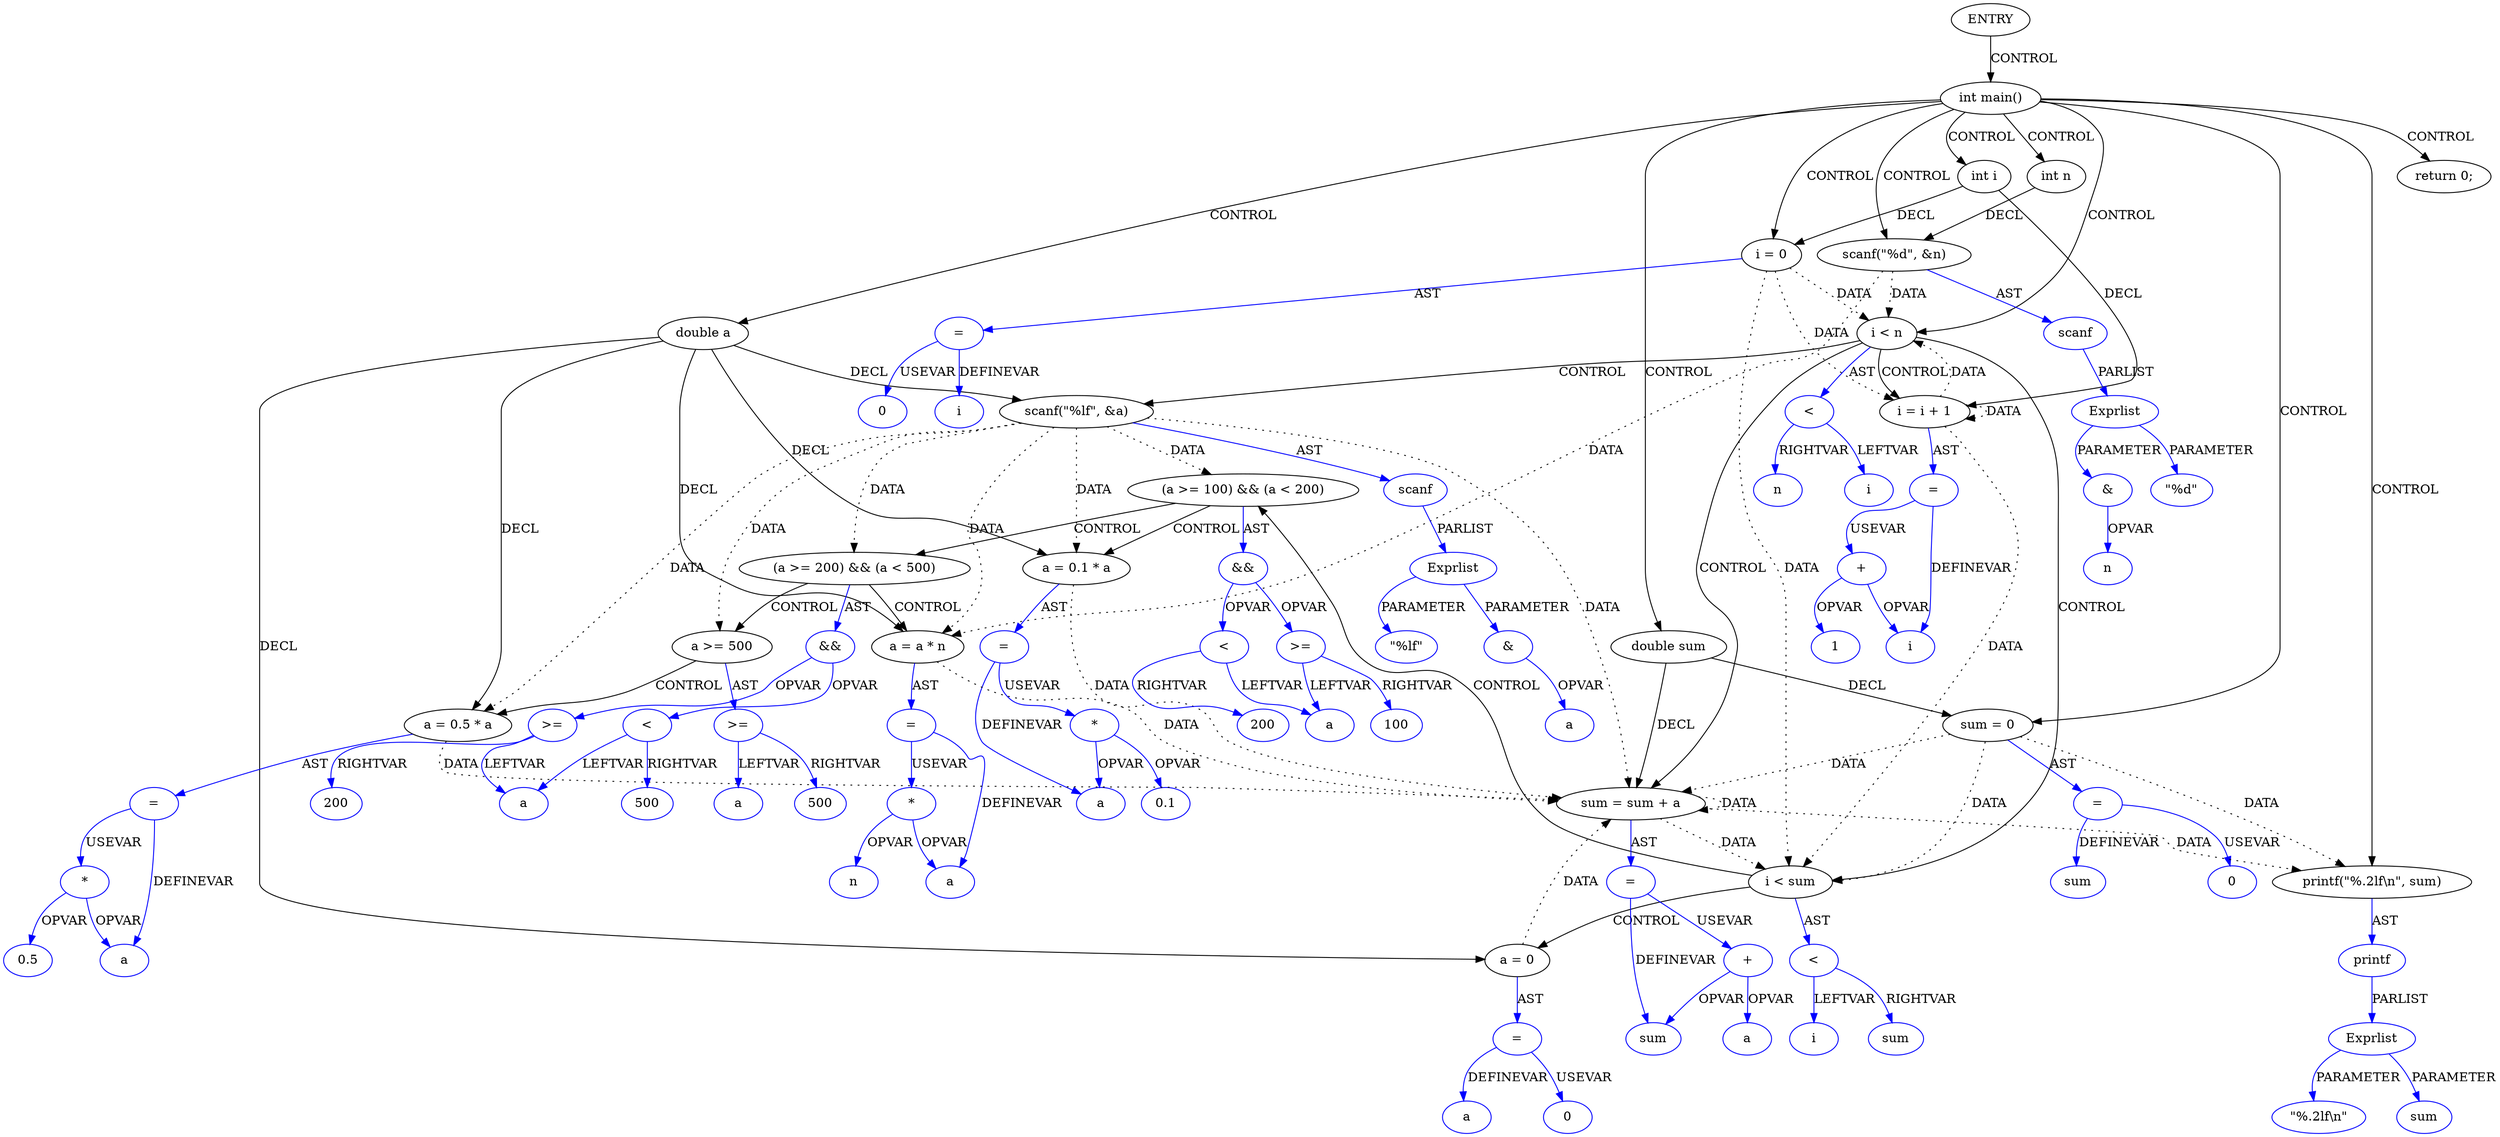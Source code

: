 digraph G{
Node1 [label="ENTRY",type="ENTRY",coord="-1"];
Node2 [label="int main()",type="CONTROL",coord="3"];
Node4 [label="int i",type="DECL",coord="4",varname="i",vartype="int"];
Node5 [label="int n",type="DECL",coord="5",varname="n",vartype="int"];
Node6 [label="double a",type="DECL",coord="6",varname="a",vartype="double"];
Node7 [label="double sum",type="DECL",coord="7",varname="sum",vartype="double"];
Node8 [label="sum = 0",type="ASSIGN",coord="8"];
Node9 [label="=",type="ASSIGNOP",coord="8",color=blue];
Node10 [label="sum",type="VAR",coord="8",color=blue];
Node11 [label="0",type="CONST",coord="8",color=blue];
Node12 [label="scanf(\"%d\", &n)",type="CALL",coord="9"];
Node13 [label="scanf",type="FUNCNAME",coord="9",color=blue];
Node14 [label="Exprlist",type="EXPRS",coord="9",color=blue];
Node15 [label="\"%d\"",type="CONST",coord="9",color=blue];
Node16 [label="&",type="OP",coord="9",color=blue];
Node17 [label="n",type="VAR",coord="9",color=blue];
Node18 [label="i = 0",type="ASSIGN",coord="10"];
Node19 [label="=",type="ASSIGNOP",coord="10",color=blue];
Node20 [label="i",type="VAR",coord="10",color=blue];
Node21 [label="0",type="CONST",coord="10",color=blue];
Node22 [label="i < n",type="CONTROL",coord="10"];
Node25 [label="scanf(\"%lf\", &a)",type="CALL",coord="11"];
Node26 [label="scanf",type="FUNCNAME",coord="11",color=blue];
Node27 [label="Exprlist",type="EXPRS",coord="11",color=blue];
Node28 [label="\"%lf\"",type="CONST",coord="11",color=blue];
Node29 [label="&",type="OP",coord="11",color=blue];
Node30 [label="a",type="VAR",coord="11",color=blue];
Node31 [label="i < sum",type="CONTROL",coord="12"];
Node33 [label="a = 0",type="ASSIGN",coord="13"];
Node34 [label="=",type="ASSIGNOP",coord="13",color=blue];
Node35 [label="a",type="VAR",coord="13",color=blue];
Node36 [label="0",type="CONST",coord="13",color=blue];
Node37 [label="(a >= 100) && (a < 200)",type="CONTROL",coord="14"];
Node39 [label="a = 0.1 * a",type="ASSIGN",coord="15"];
Node40 [label="=",type="ASSIGNOP",coord="15",color=blue];
Node41 [label="a",type="VAR",coord="15",color=blue];
Node42 [label="*",type="OP",coord="15",color=blue];
Node43 [label="0.1",type="CONST",coord="15",color=blue];
Node44 [label="(a >= 200) && (a < 500)",type="CONTROL",coord="16"];
Node46 [label="a = a * n",type="ASSIGN",coord="17"];
Node47 [label="=",type="ASSIGNOP",coord="17",color=blue];
Node48 [label="a",type="VAR",coord="17",color=blue];
Node49 [label="*",type="OP",coord="17",color=blue];
Node50 [label="n",type="VAR",coord="17",color=blue];
Node51 [label="a >= 500",type="CONTROL",coord="18"];
Node53 [label="a = 0.5 * a",type="ASSIGN",coord="19"];
Node54 [label="=",type="ASSIGNOP",coord="19",color=blue];
Node55 [label="a",type="VAR",coord="19",color=blue];
Node56 [label="*",type="OP",coord="19",color=blue];
Node57 [label="0.5",type="CONST",coord="19",color=blue];
Node58 [label=">=",type="OP",coord="18",color=blue];
Node59 [label="a",type="VAR",coord="18",color=blue];
Node60 [label="500",type="CONST",coord="18",color=blue];
Node61 [label="&&",type="OP",coord="16",color=blue];
Node62 [label=">=",type="OP",coord="16",color=blue];
Node63 [label="a",type="VAR",coord="16",color=blue];
Node64 [label="200",type="CONST",coord="16",color=blue];
Node65 [label="<",type="OP",coord="16",color=blue];
Node66 [label="500",type="CONST",coord="16",color=blue];
Node67 [label="&&",type="OP",coord="14",color=blue];
Node68 [label=">=",type="OP",coord="14",color=blue];
Node69 [label="a",type="VAR",coord="14",color=blue];
Node70 [label="100",type="CONST",coord="14",color=blue];
Node71 [label="<",type="OP",coord="14",color=blue];
Node72 [label="200",type="CONST",coord="14",color=blue];
Node73 [label="<",type="OP",coord="12",color=blue];
Node74 [label="i",type="VAR",coord="12",color=blue];
Node75 [label="sum",type="VAR",coord="12",color=blue];
Node76 [label="sum = sum + a",type="ASSIGN",coord="21"];
Node77 [label="=",type="ASSIGNOP",coord="21",color=blue];
Node78 [label="sum",type="VAR",coord="21",color=blue];
Node79 [label="+",type="OP",coord="21",color=blue];
Node80 [label="a",type="VAR",coord="21",color=blue];
Node81 [label="i = i + 1",type="ASSIGN",coord="10"];
Node82 [label="=",type="ASSIGNOP",coord="10",color=blue];
Node83 [label="i",type="VAR",coord="10",color=blue];
Node84 [label="+",type="OP",coord="10",color=blue];
Node85 [label="1",type="CONST",coord="10",color=blue];
Node86 [label="<",type="OP",coord="10",color=blue];
Node87 [label="i",type="VAR",coord="10",color=blue];
Node88 [label="n",type="VAR",coord="10",color=blue];
Node89 [label="printf(\"%.2lf\\n\", sum)",type="CALL",coord="23"];
Node90 [label="printf",type="FUNCNAME",coord="23",color=blue];
Node91 [label="Exprlist",type="EXPRS",coord="23",color=blue];
Node92 [label="\"%.2lf\\n\"",type="CONST",coord="23",color=blue];
Node93 [label="sum",type="VAR",coord="23",color=blue];
Node94 [label="return 0;",type="CONTROL",coord="24"];
Node1->Node2 [label = "CONTROL" ];
Node2->Node4 [label = "CONTROL" ];
Node2->Node5 [label = "CONTROL" ];
Node2->Node6 [label = "CONTROL" ];
Node2->Node7 [label = "CONTROL" ];
Node2->Node8 [label = "CONTROL" ];
Node2->Node12 [label = "CONTROL" ];
Node2->Node18 [label = "CONTROL" ];
Node2->Node22 [label = "CONTROL" ];
Node2->Node89 [label = "CONTROL" ];
Node2->Node94 [label = "CONTROL" ];
Node22->Node25 [label = "CONTROL" ];
Node22->Node31 [label = "CONTROL" ];
Node22->Node76 [label = "CONTROL" ];
Node22->Node81 [label = "CONTROL" ];
Node31->Node33 [label = "CONTROL" ];
Node31->Node37 [label = "CONTROL" ];
Node37->Node39 [label = "CONTROL" ];
Node37->Node44 [label = "CONTROL" ];
Node44->Node46 [label = "CONTROL" ];
Node44->Node51 [label = "CONTROL" ];
Node51->Node53 [label = "CONTROL" ];
Node8->Node31 [label = "DATA", style = dotted ]
Node8->Node76 [label = "DATA", style = dotted ]
Node8->Node89 [label = "DATA", style = dotted ]
Node12->Node22 [label = "DATA", style = dotted ]
Node12->Node46 [label = "DATA", style = dotted ]
Node18->Node22 [label = "DATA", style = dotted ]
Node18->Node31 [label = "DATA", style = dotted ]
Node18->Node81 [label = "DATA", style = dotted ]
Node25->Node37 [label = "DATA", style = dotted ]
Node25->Node39 [label = "DATA", style = dotted ]
Node25->Node44 [label = "DATA", style = dotted ]
Node25->Node46 [label = "DATA", style = dotted ]
Node25->Node51 [label = "DATA", style = dotted ]
Node25->Node53 [label = "DATA", style = dotted ]
Node25->Node76 [label = "DATA", style = dotted ]
Node33->Node76 [label = "DATA", style = dotted ]
Node39->Node76 [label = "DATA", style = dotted ]
Node46->Node76 [label = "DATA", style = dotted ]
Node53->Node76 [label = "DATA", style = dotted ]
Node76->Node31 [label = "DATA", style = dotted ]
Node76->Node76 [label = "DATA", style = dotted ]
Node76->Node89 [label = "DATA", style = dotted ]
Node81->Node22 [label = "DATA", style = dotted ]
Node81->Node31 [label = "DATA", style = dotted ]
Node81->Node81 [label = "DATA", style = dotted ]
Node4->Node18 [label = "DECL"]
Node4->Node81 [label = "DECL"]
Node5->Node12 [label = "DECL"]
Node6->Node33 [label = "DECL"]
Node6->Node46 [label = "DECL"]
Node6->Node39 [label = "DECL"]
Node6->Node25 [label = "DECL"]
Node6->Node53 [label = "DECL"]
Node7->Node76 [label = "DECL"]
Node7->Node8 [label = "DECL"]
Node8->Node9 [label = "AST" color=blue]
Node9->Node10 [label = "DEFINEVAR" color=blue]
Node9->Node11 [label = "USEVAR" color=blue]
Node12->Node13 [label = "AST" color=blue]
Node13->Node14 [label = "PARLIST" color=blue]
Node14->Node15 [label = "PARAMETER" color=blue]
Node14->Node16 [label = "PARAMETER" color=blue]
Node16->Node17 [label = "OPVAR" color=blue]
Node18->Node19 [label = "AST" color=blue]
Node19->Node20 [label = "DEFINEVAR" color=blue]
Node19->Node21 [label = "USEVAR" color=blue]
Node22->Node86 [label = "AST" color=blue]
Node25->Node26 [label = "AST" color=blue]
Node26->Node27 [label = "PARLIST" color=blue]
Node27->Node28 [label = "PARAMETER" color=blue]
Node27->Node29 [label = "PARAMETER" color=blue]
Node29->Node30 [label = "OPVAR" color=blue]
Node31->Node73 [label = "AST" color=blue]
Node33->Node34 [label = "AST" color=blue]
Node34->Node35 [label = "DEFINEVAR" color=blue]
Node34->Node36 [label = "USEVAR" color=blue]
Node37->Node67 [label = "AST" color=blue]
Node39->Node40 [label = "AST" color=blue]
Node40->Node41 [label = "DEFINEVAR" color=blue]
Node40->Node42 [label = "USEVAR" color=blue]
Node42->Node43 [label = "OPVAR" color=blue]
Node42->Node41 [label = "OPVAR" color=blue]
Node44->Node61 [label = "AST" color=blue]
Node46->Node47 [label = "AST" color=blue]
Node47->Node48 [label = "DEFINEVAR" color=blue]
Node47->Node49 [label = "USEVAR" color=blue]
Node49->Node48 [label = "OPVAR" color=blue]
Node49->Node50 [label = "OPVAR" color=blue]
Node51->Node58 [label = "AST" color=blue]
Node53->Node54 [label = "AST" color=blue]
Node54->Node55 [label = "DEFINEVAR" color=blue]
Node54->Node56 [label = "USEVAR" color=blue]
Node56->Node57 [label = "OPVAR" color=blue]
Node56->Node55 [label = "OPVAR" color=blue]
Node58->Node59 [label = "LEFTVAR" color=blue]
Node58->Node60 [label = "RIGHTVAR" color=blue]
Node61->Node62 [label = "OPVAR" color=blue]
Node61->Node65 [label = "OPVAR" color=blue]
Node62->Node63 [label = "LEFTVAR" color=blue]
Node62->Node64 [label = "RIGHTVAR" color=blue]
Node65->Node63 [label = "LEFTVAR" color=blue]
Node65->Node66 [label = "RIGHTVAR" color=blue]
Node67->Node68 [label = "OPVAR" color=blue]
Node67->Node71 [label = "OPVAR" color=blue]
Node68->Node69 [label = "LEFTVAR" color=blue]
Node68->Node70 [label = "RIGHTVAR" color=blue]
Node71->Node69 [label = "LEFTVAR" color=blue]
Node71->Node72 [label = "RIGHTVAR" color=blue]
Node73->Node74 [label = "LEFTVAR" color=blue]
Node73->Node75 [label = "RIGHTVAR" color=blue]
Node76->Node77 [label = "AST" color=blue]
Node77->Node78 [label = "DEFINEVAR" color=blue]
Node77->Node79 [label = "USEVAR" color=blue]
Node79->Node78 [label = "OPVAR" color=blue]
Node79->Node80 [label = "OPVAR" color=blue]
Node81->Node82 [label = "AST" color=blue]
Node82->Node83 [label = "DEFINEVAR" color=blue]
Node82->Node84 [label = "USEVAR" color=blue]
Node84->Node83 [label = "OPVAR" color=blue]
Node84->Node85 [label = "OPVAR" color=blue]
Node86->Node87 [label = "LEFTVAR" color=blue]
Node86->Node88 [label = "RIGHTVAR" color=blue]
Node89->Node90 [label = "AST" color=blue]
Node90->Node91 [label = "PARLIST" color=blue]
Node91->Node92 [label = "PARAMETER" color=blue]
Node91->Node93 [label = "PARAMETER" color=blue]
}
